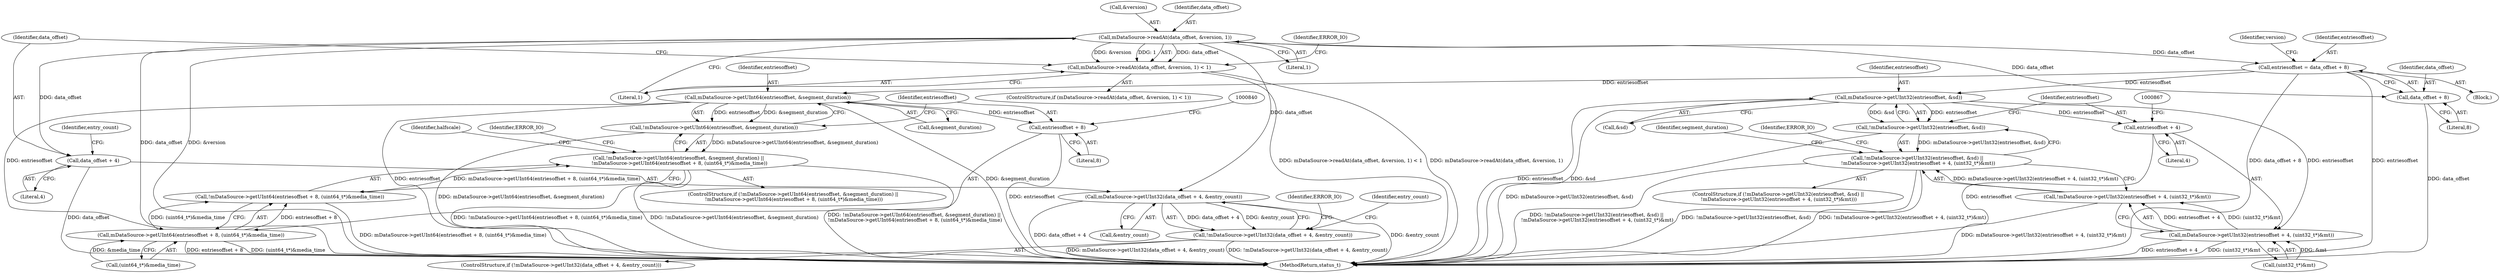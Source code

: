 digraph "0_Android_8a3a2f6ea7defe1a81bb32b3c9f3537f84749b9d@API" {
"1000775" [label="(Call,mDataSource->readAt(data_offset, &version, 1))"];
"1000774" [label="(Call,mDataSource->readAt(data_offset, &version, 1) < 1)"];
"1000787" [label="(Call,mDataSource->getUInt32(data_offset + 4, &entry_count))"];
"1000786" [label="(Call,!mDataSource->getUInt32(data_offset + 4, &entry_count))"];
"1000788" [label="(Call,data_offset + 4)"];
"1000815" [label="(Call,entriesoffset = data_offset + 8)"];
"1000830" [label="(Call,mDataSource->getUInt64(entriesoffset, &segment_duration))"];
"1000829" [label="(Call,!mDataSource->getUInt64(entriesoffset, &segment_duration))"];
"1000828" [label="(Call,!mDataSource->getUInt64(entriesoffset, &segment_duration) ||\n !mDataSource->getUInt64(entriesoffset + 8, (uint64_t*)&media_time))"];
"1000835" [label="(Call,mDataSource->getUInt64(entriesoffset + 8, (uint64_t*)&media_time))"];
"1000834" [label="(Call,!mDataSource->getUInt64(entriesoffset + 8, (uint64_t*)&media_time))"];
"1000836" [label="(Call,entriesoffset + 8)"];
"1000857" [label="(Call,mDataSource->getUInt32(entriesoffset, &sd))"];
"1000856" [label="(Call,!mDataSource->getUInt32(entriesoffset, &sd))"];
"1000855" [label="(Call,!mDataSource->getUInt32(entriesoffset, &sd) ||\n !mDataSource->getUInt32(entriesoffset + 4, (uint32_t*)&mt))"];
"1000862" [label="(Call,mDataSource->getUInt32(entriesoffset + 4, (uint32_t*)&mt))"];
"1000861" [label="(Call,!mDataSource->getUInt32(entriesoffset + 4, (uint32_t*)&mt))"];
"1000863" [label="(Call,entriesoffset + 4)"];
"1000817" [label="(Call,data_offset + 8)"];
"1000789" [label="(Identifier,data_offset)"];
"1000854" [label="(ControlStructure,if (!mDataSource->getUInt32(entriesoffset, &sd) ||\n !mDataSource->getUInt32(entriesoffset + 4, (uint32_t*)&mt)))"];
"1000779" [label="(Literal,1)"];
"1000790" [label="(Literal,4)"];
"1000835" [label="(Call,mDataSource->getUInt64(entriesoffset + 8, (uint64_t*)&media_time))"];
"1000830" [label="(Call,mDataSource->getUInt64(entriesoffset, &segment_duration))"];
"1000885" [label="(Identifier,halfscale)"];
"1000788" [label="(Call,data_offset + 4)"];
"1000831" [label="(Identifier,entriesoffset)"];
"1000777" [label="(Call,&version)"];
"1000824" [label="(Identifier,version)"];
"1000818" [label="(Identifier,data_offset)"];
"1000780" [label="(Literal,1)"];
"1000863" [label="(Call,entriesoffset + 4)"];
"1000783" [label="(Identifier,ERROR_IO)"];
"1000858" [label="(Identifier,entriesoffset)"];
"1000819" [label="(Literal,8)"];
"1000786" [label="(Call,!mDataSource->getUInt32(data_offset + 4, &entry_count))"];
"1000787" [label="(Call,mDataSource->getUInt32(data_offset + 4, &entry_count))"];
"1000836" [label="(Call,entriesoffset + 8)"];
"1000859" [label="(Call,&sd)"];
"1000838" [label="(Literal,8)"];
"1000774" [label="(Call,mDataSource->readAt(data_offset, &version, 1) < 1)"];
"1000795" [label="(Identifier,ERROR_IO)"];
"1000845" [label="(Identifier,ERROR_IO)"];
"1000827" [label="(ControlStructure,if (!mDataSource->getUInt64(entriesoffset, &segment_duration) ||\n !mDataSource->getUInt64(entriesoffset + 8, (uint64_t*)&media_time)))"];
"1000864" [label="(Identifier,entriesoffset)"];
"1003923" [label="(MethodReturn,status_t)"];
"1000839" [label="(Call,(uint64_t*)&media_time)"];
"1000872" [label="(Identifier,ERROR_IO)"];
"1000773" [label="(ControlStructure,if (mDataSource->readAt(data_offset, &version, 1) < 1))"];
"1000776" [label="(Identifier,data_offset)"];
"1000817" [label="(Call,data_offset + 8)"];
"1000785" [label="(ControlStructure,if (!mDataSource->getUInt32(data_offset + 4, &entry_count)))"];
"1000874" [label="(Identifier,segment_duration)"];
"1000813" [label="(Block,)"];
"1000832" [label="(Call,&segment_duration)"];
"1000828" [label="(Call,!mDataSource->getUInt64(entriesoffset, &segment_duration) ||\n !mDataSource->getUInt64(entriesoffset + 8, (uint64_t*)&media_time))"];
"1000816" [label="(Identifier,entriesoffset)"];
"1000834" [label="(Call,!mDataSource->getUInt64(entriesoffset + 8, (uint64_t*)&media_time))"];
"1000775" [label="(Call,mDataSource->readAt(data_offset, &version, 1))"];
"1000862" [label="(Call,mDataSource->getUInt32(entriesoffset + 4, (uint32_t*)&mt))"];
"1000837" [label="(Identifier,entriesoffset)"];
"1000798" [label="(Identifier,entry_count)"];
"1000829" [label="(Call,!mDataSource->getUInt64(entriesoffset, &segment_duration))"];
"1000792" [label="(Identifier,entry_count)"];
"1000856" [label="(Call,!mDataSource->getUInt32(entriesoffset, &sd))"];
"1000791" [label="(Call,&entry_count)"];
"1000865" [label="(Literal,4)"];
"1000861" [label="(Call,!mDataSource->getUInt32(entriesoffset + 4, (uint32_t*)&mt))"];
"1000855" [label="(Call,!mDataSource->getUInt32(entriesoffset, &sd) ||\n !mDataSource->getUInt32(entriesoffset + 4, (uint32_t*)&mt))"];
"1000815" [label="(Call,entriesoffset = data_offset + 8)"];
"1000866" [label="(Call,(uint32_t*)&mt)"];
"1000857" [label="(Call,mDataSource->getUInt32(entriesoffset, &sd))"];
"1000775" -> "1000774"  [label="AST: "];
"1000775" -> "1000779"  [label="CFG: "];
"1000776" -> "1000775"  [label="AST: "];
"1000777" -> "1000775"  [label="AST: "];
"1000779" -> "1000775"  [label="AST: "];
"1000780" -> "1000775"  [label="CFG: "];
"1000775" -> "1003923"  [label="DDG: data_offset"];
"1000775" -> "1003923"  [label="DDG: &version"];
"1000775" -> "1000774"  [label="DDG: data_offset"];
"1000775" -> "1000774"  [label="DDG: &version"];
"1000775" -> "1000774"  [label="DDG: 1"];
"1000775" -> "1000787"  [label="DDG: data_offset"];
"1000775" -> "1000788"  [label="DDG: data_offset"];
"1000775" -> "1000815"  [label="DDG: data_offset"];
"1000775" -> "1000817"  [label="DDG: data_offset"];
"1000774" -> "1000773"  [label="AST: "];
"1000774" -> "1000780"  [label="CFG: "];
"1000780" -> "1000774"  [label="AST: "];
"1000783" -> "1000774"  [label="CFG: "];
"1000789" -> "1000774"  [label="CFG: "];
"1000774" -> "1003923"  [label="DDG: mDataSource->readAt(data_offset, &version, 1) < 1"];
"1000774" -> "1003923"  [label="DDG: mDataSource->readAt(data_offset, &version, 1)"];
"1000787" -> "1000786"  [label="AST: "];
"1000787" -> "1000791"  [label="CFG: "];
"1000788" -> "1000787"  [label="AST: "];
"1000791" -> "1000787"  [label="AST: "];
"1000786" -> "1000787"  [label="CFG: "];
"1000787" -> "1003923"  [label="DDG: &entry_count"];
"1000787" -> "1003923"  [label="DDG: data_offset + 4"];
"1000787" -> "1000786"  [label="DDG: data_offset + 4"];
"1000787" -> "1000786"  [label="DDG: &entry_count"];
"1000786" -> "1000785"  [label="AST: "];
"1000795" -> "1000786"  [label="CFG: "];
"1000798" -> "1000786"  [label="CFG: "];
"1000786" -> "1003923"  [label="DDG: !mDataSource->getUInt32(data_offset + 4, &entry_count)"];
"1000786" -> "1003923"  [label="DDG: mDataSource->getUInt32(data_offset + 4, &entry_count)"];
"1000788" -> "1000790"  [label="CFG: "];
"1000789" -> "1000788"  [label="AST: "];
"1000790" -> "1000788"  [label="AST: "];
"1000792" -> "1000788"  [label="CFG: "];
"1000788" -> "1003923"  [label="DDG: data_offset"];
"1000815" -> "1000813"  [label="AST: "];
"1000815" -> "1000817"  [label="CFG: "];
"1000816" -> "1000815"  [label="AST: "];
"1000817" -> "1000815"  [label="AST: "];
"1000824" -> "1000815"  [label="CFG: "];
"1000815" -> "1003923"  [label="DDG: entriesoffset"];
"1000815" -> "1003923"  [label="DDG: data_offset + 8"];
"1000815" -> "1000830"  [label="DDG: entriesoffset"];
"1000815" -> "1000857"  [label="DDG: entriesoffset"];
"1000830" -> "1000829"  [label="AST: "];
"1000830" -> "1000832"  [label="CFG: "];
"1000831" -> "1000830"  [label="AST: "];
"1000832" -> "1000830"  [label="AST: "];
"1000829" -> "1000830"  [label="CFG: "];
"1000830" -> "1003923"  [label="DDG: &segment_duration"];
"1000830" -> "1003923"  [label="DDG: entriesoffset"];
"1000830" -> "1000829"  [label="DDG: entriesoffset"];
"1000830" -> "1000829"  [label="DDG: &segment_duration"];
"1000830" -> "1000835"  [label="DDG: entriesoffset"];
"1000830" -> "1000836"  [label="DDG: entriesoffset"];
"1000829" -> "1000828"  [label="AST: "];
"1000837" -> "1000829"  [label="CFG: "];
"1000828" -> "1000829"  [label="CFG: "];
"1000829" -> "1003923"  [label="DDG: mDataSource->getUInt64(entriesoffset, &segment_duration)"];
"1000829" -> "1000828"  [label="DDG: mDataSource->getUInt64(entriesoffset, &segment_duration)"];
"1000828" -> "1000827"  [label="AST: "];
"1000828" -> "1000834"  [label="CFG: "];
"1000834" -> "1000828"  [label="AST: "];
"1000845" -> "1000828"  [label="CFG: "];
"1000885" -> "1000828"  [label="CFG: "];
"1000828" -> "1003923"  [label="DDG: !mDataSource->getUInt64(entriesoffset + 8, (uint64_t*)&media_time)"];
"1000828" -> "1003923"  [label="DDG: !mDataSource->getUInt64(entriesoffset, &segment_duration)"];
"1000828" -> "1003923"  [label="DDG: !mDataSource->getUInt64(entriesoffset, &segment_duration) ||\n !mDataSource->getUInt64(entriesoffset + 8, (uint64_t*)&media_time)"];
"1000834" -> "1000828"  [label="DDG: mDataSource->getUInt64(entriesoffset + 8, (uint64_t*)&media_time)"];
"1000835" -> "1000834"  [label="AST: "];
"1000835" -> "1000839"  [label="CFG: "];
"1000836" -> "1000835"  [label="AST: "];
"1000839" -> "1000835"  [label="AST: "];
"1000834" -> "1000835"  [label="CFG: "];
"1000835" -> "1003923"  [label="DDG: entriesoffset + 8"];
"1000835" -> "1003923"  [label="DDG: (uint64_t*)&media_time"];
"1000835" -> "1000834"  [label="DDG: entriesoffset + 8"];
"1000835" -> "1000834"  [label="DDG: (uint64_t*)&media_time"];
"1000839" -> "1000835"  [label="DDG: &media_time"];
"1000834" -> "1003923"  [label="DDG: mDataSource->getUInt64(entriesoffset + 8, (uint64_t*)&media_time)"];
"1000836" -> "1000838"  [label="CFG: "];
"1000837" -> "1000836"  [label="AST: "];
"1000838" -> "1000836"  [label="AST: "];
"1000840" -> "1000836"  [label="CFG: "];
"1000836" -> "1003923"  [label="DDG: entriesoffset"];
"1000857" -> "1000856"  [label="AST: "];
"1000857" -> "1000859"  [label="CFG: "];
"1000858" -> "1000857"  [label="AST: "];
"1000859" -> "1000857"  [label="AST: "];
"1000856" -> "1000857"  [label="CFG: "];
"1000857" -> "1003923"  [label="DDG: entriesoffset"];
"1000857" -> "1003923"  [label="DDG: &sd"];
"1000857" -> "1000856"  [label="DDG: entriesoffset"];
"1000857" -> "1000856"  [label="DDG: &sd"];
"1000857" -> "1000862"  [label="DDG: entriesoffset"];
"1000857" -> "1000863"  [label="DDG: entriesoffset"];
"1000856" -> "1000855"  [label="AST: "];
"1000864" -> "1000856"  [label="CFG: "];
"1000855" -> "1000856"  [label="CFG: "];
"1000856" -> "1003923"  [label="DDG: mDataSource->getUInt32(entriesoffset, &sd)"];
"1000856" -> "1000855"  [label="DDG: mDataSource->getUInt32(entriesoffset, &sd)"];
"1000855" -> "1000854"  [label="AST: "];
"1000855" -> "1000861"  [label="CFG: "];
"1000861" -> "1000855"  [label="AST: "];
"1000872" -> "1000855"  [label="CFG: "];
"1000874" -> "1000855"  [label="CFG: "];
"1000855" -> "1003923"  [label="DDG: !mDataSource->getUInt32(entriesoffset, &sd) ||\n !mDataSource->getUInt32(entriesoffset + 4, (uint32_t*)&mt)"];
"1000855" -> "1003923"  [label="DDG: !mDataSource->getUInt32(entriesoffset, &sd)"];
"1000855" -> "1003923"  [label="DDG: !mDataSource->getUInt32(entriesoffset + 4, (uint32_t*)&mt)"];
"1000861" -> "1000855"  [label="DDG: mDataSource->getUInt32(entriesoffset + 4, (uint32_t*)&mt)"];
"1000862" -> "1000861"  [label="AST: "];
"1000862" -> "1000866"  [label="CFG: "];
"1000863" -> "1000862"  [label="AST: "];
"1000866" -> "1000862"  [label="AST: "];
"1000861" -> "1000862"  [label="CFG: "];
"1000862" -> "1003923"  [label="DDG: (uint32_t*)&mt"];
"1000862" -> "1003923"  [label="DDG: entriesoffset + 4"];
"1000862" -> "1000861"  [label="DDG: entriesoffset + 4"];
"1000862" -> "1000861"  [label="DDG: (uint32_t*)&mt"];
"1000866" -> "1000862"  [label="DDG: &mt"];
"1000861" -> "1003923"  [label="DDG: mDataSource->getUInt32(entriesoffset + 4, (uint32_t*)&mt)"];
"1000863" -> "1000865"  [label="CFG: "];
"1000864" -> "1000863"  [label="AST: "];
"1000865" -> "1000863"  [label="AST: "];
"1000867" -> "1000863"  [label="CFG: "];
"1000863" -> "1003923"  [label="DDG: entriesoffset"];
"1000817" -> "1000819"  [label="CFG: "];
"1000818" -> "1000817"  [label="AST: "];
"1000819" -> "1000817"  [label="AST: "];
"1000817" -> "1003923"  [label="DDG: data_offset"];
}
